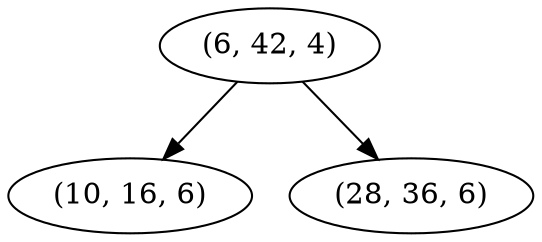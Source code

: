 digraph tree {
    "(6, 42, 4)";
    "(10, 16, 6)";
    "(28, 36, 6)";
    "(6, 42, 4)" -> "(10, 16, 6)";
    "(6, 42, 4)" -> "(28, 36, 6)";
}
